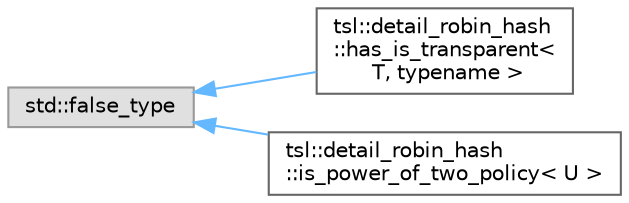 digraph "Graphical Class Hierarchy"
{
 // LATEX_PDF_SIZE
  bgcolor="transparent";
  edge [fontname=Helvetica,fontsize=10,labelfontname=Helvetica,labelfontsize=10];
  node [fontname=Helvetica,fontsize=10,shape=box,height=0.2,width=0.4];
  rankdir="LR";
  Node0 [id="Node000000",label="std::false_type",height=0.2,width=0.4,color="grey60", fillcolor="#E0E0E0", style="filled",tooltip=" "];
  Node0 -> Node1 [id="edge17_Node000000_Node000001",dir="back",color="steelblue1",style="solid",tooltip=" "];
  Node1 [id="Node000001",label="tsl::detail_robin_hash\l::has_is_transparent\<\l T, typename \>",height=0.2,width=0.4,color="grey40", fillcolor="white", style="filled",URL="$structtsl_1_1detail__robin__hash_1_1has__is__transparent.html",tooltip=" "];
  Node0 -> Node2 [id="edge18_Node000000_Node000002",dir="back",color="steelblue1",style="solid",tooltip=" "];
  Node2 [id="Node000002",label="tsl::detail_robin_hash\l::is_power_of_two_policy\< U \>",height=0.2,width=0.4,color="grey40", fillcolor="white", style="filled",URL="$structtsl_1_1detail__robin__hash_1_1is__power__of__two__policy.html",tooltip=" "];
}
